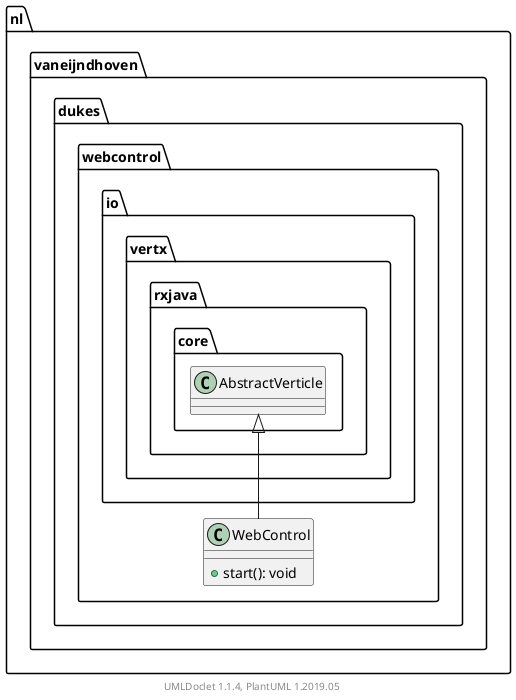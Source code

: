 @startuml

    namespace nl.vaneijndhoven.dukes.webcontrol {

        class WebControl [[WebControl.html]] {
            +start(): void
        }

        class io.vertx.rxjava.core.AbstractVerticle
        io.vertx.rxjava.core.AbstractVerticle <|-- WebControl

    }


    center footer UMLDoclet 1.1.4, PlantUML 1.2019.05
@enduml
